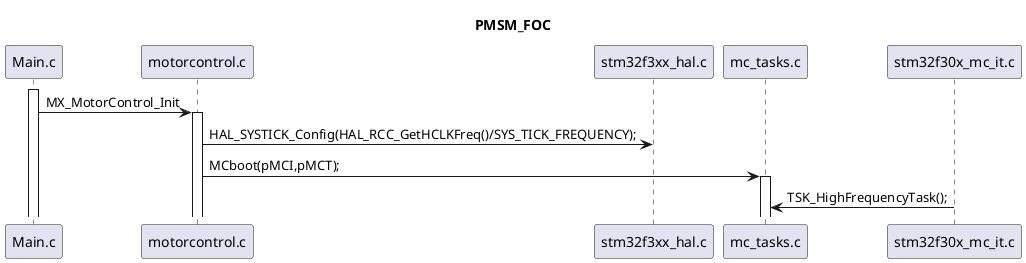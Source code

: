 @startuml
title PMSM_FOC

activate Main.c
Main.c -> motorcontrol.c:MX_MotorControl_Init
    activate motorcontrol.c
    motorcontrol.c -> stm32f3xx_hal.c:HAL_SYSTICK_Config(HAL_RCC_GetHCLKFreq()/SYS_TICK_FREQUENCY);
    motorcontrol.c -> mc_tasks.c:MCboot(pMCI,pMCT);
     activate mc_tasks.c
     stm32f30x_mc_it.c -> mc_tasks.c:TSK_HighFrequencyTask();
@enduml